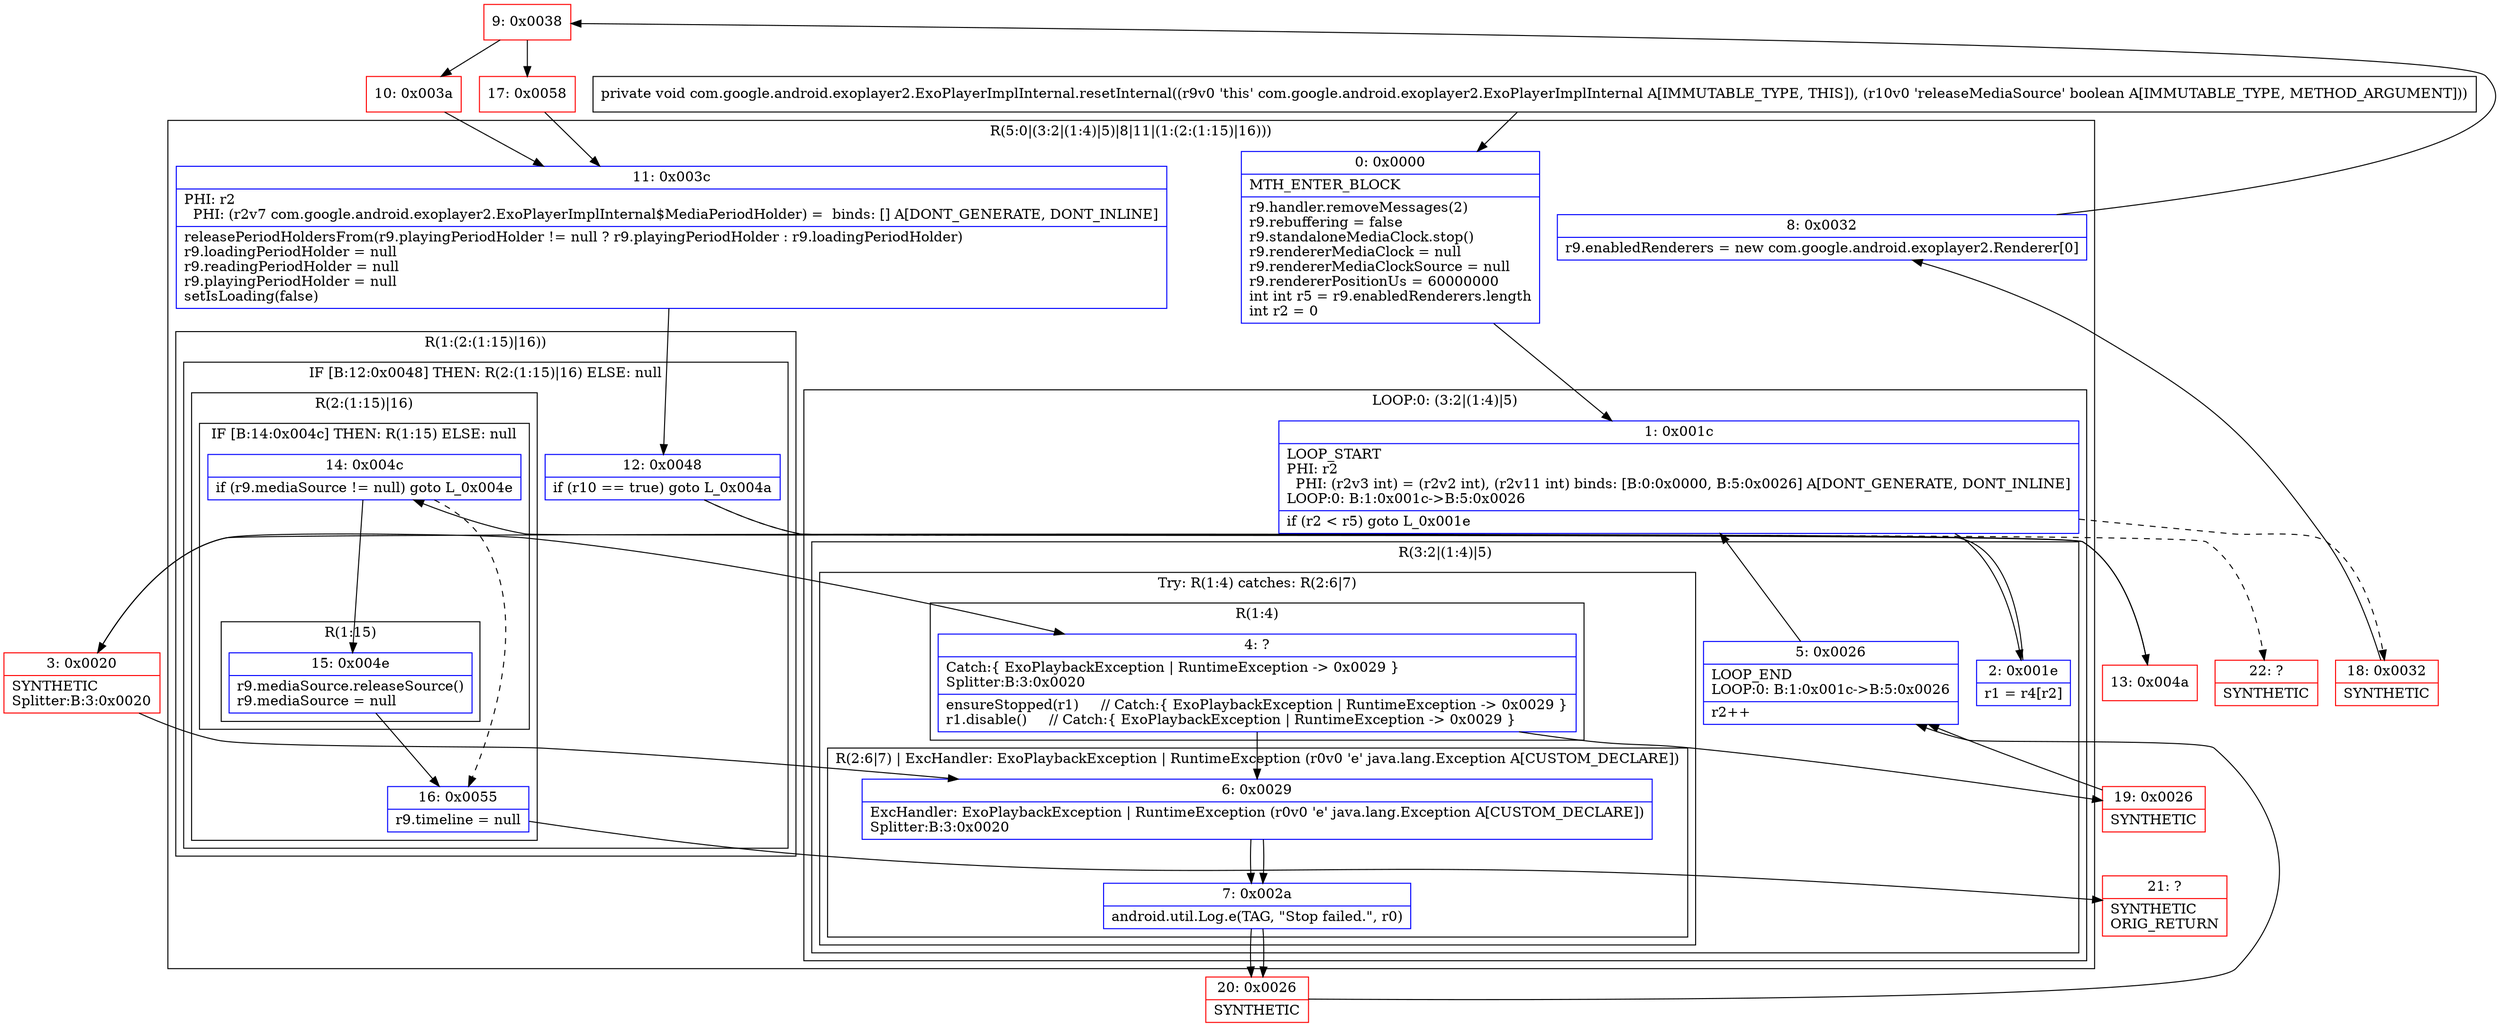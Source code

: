 digraph "CFG forcom.google.android.exoplayer2.ExoPlayerImplInternal.resetInternal(Z)V" {
subgraph cluster_Region_1666239265 {
label = "R(5:0|(3:2|(1:4)|5)|8|11|(1:(2:(1:15)|16)))";
node [shape=record,color=blue];
Node_0 [shape=record,label="{0\:\ 0x0000|MTH_ENTER_BLOCK\l|r9.handler.removeMessages(2)\lr9.rebuffering = false\lr9.standaloneMediaClock.stop()\lr9.rendererMediaClock = null\lr9.rendererMediaClockSource = null\lr9.rendererPositionUs = 60000000\lint int r5 = r9.enabledRenderers.length\lint r2 = 0\l}"];
subgraph cluster_LoopRegion_845668822 {
label = "LOOP:0: (3:2|(1:4)|5)";
node [shape=record,color=blue];
Node_1 [shape=record,label="{1\:\ 0x001c|LOOP_START\lPHI: r2 \l  PHI: (r2v3 int) = (r2v2 int), (r2v11 int) binds: [B:0:0x0000, B:5:0x0026] A[DONT_GENERATE, DONT_INLINE]\lLOOP:0: B:1:0x001c\-\>B:5:0x0026\l|if (r2 \< r5) goto L_0x001e\l}"];
subgraph cluster_Region_494053075 {
label = "R(3:2|(1:4)|5)";
node [shape=record,color=blue];
Node_2 [shape=record,label="{2\:\ 0x001e|r1 = r4[r2]\l}"];
subgraph cluster_TryCatchRegion_421440058 {
label = "Try: R(1:4) catches: R(2:6|7)";
node [shape=record,color=blue];
subgraph cluster_Region_2061706233 {
label = "R(1:4)";
node [shape=record,color=blue];
Node_4 [shape=record,label="{4\:\ ?|Catch:\{ ExoPlaybackException \| RuntimeException \-\> 0x0029 \}\lSplitter:B:3:0x0020\l|ensureStopped(r1)     \/\/ Catch:\{ ExoPlaybackException \| RuntimeException \-\> 0x0029 \}\lr1.disable()     \/\/ Catch:\{ ExoPlaybackException \| RuntimeException \-\> 0x0029 \}\l}"];
}
subgraph cluster_Region_962898462 {
label = "R(2:6|7) | ExcHandler: ExoPlaybackException \| RuntimeException (r0v0 'e' java.lang.Exception A[CUSTOM_DECLARE])\l";
node [shape=record,color=blue];
Node_6 [shape=record,label="{6\:\ 0x0029|ExcHandler: ExoPlaybackException \| RuntimeException (r0v0 'e' java.lang.Exception A[CUSTOM_DECLARE])\lSplitter:B:3:0x0020\l}"];
Node_7 [shape=record,label="{7\:\ 0x002a|android.util.Log.e(TAG, \"Stop failed.\", r0)\l}"];
}
}
Node_5 [shape=record,label="{5\:\ 0x0026|LOOP_END\lLOOP:0: B:1:0x001c\-\>B:5:0x0026\l|r2++\l}"];
}
}
Node_8 [shape=record,label="{8\:\ 0x0032|r9.enabledRenderers = new com.google.android.exoplayer2.Renderer[0]\l}"];
Node_11 [shape=record,label="{11\:\ 0x003c|PHI: r2 \l  PHI: (r2v7 com.google.android.exoplayer2.ExoPlayerImplInternal$MediaPeriodHolder) =  binds: [] A[DONT_GENERATE, DONT_INLINE]\l|releasePeriodHoldersFrom(r9.playingPeriodHolder != null ? r9.playingPeriodHolder : r9.loadingPeriodHolder)\lr9.loadingPeriodHolder = null\lr9.readingPeriodHolder = null\lr9.playingPeriodHolder = null\lsetIsLoading(false)\l}"];
subgraph cluster_Region_880842165 {
label = "R(1:(2:(1:15)|16))";
node [shape=record,color=blue];
subgraph cluster_IfRegion_1478735461 {
label = "IF [B:12:0x0048] THEN: R(2:(1:15)|16) ELSE: null";
node [shape=record,color=blue];
Node_12 [shape=record,label="{12\:\ 0x0048|if (r10 == true) goto L_0x004a\l}"];
subgraph cluster_Region_993831539 {
label = "R(2:(1:15)|16)";
node [shape=record,color=blue];
subgraph cluster_IfRegion_655676240 {
label = "IF [B:14:0x004c] THEN: R(1:15) ELSE: null";
node [shape=record,color=blue];
Node_14 [shape=record,label="{14\:\ 0x004c|if (r9.mediaSource != null) goto L_0x004e\l}"];
subgraph cluster_Region_394909498 {
label = "R(1:15)";
node [shape=record,color=blue];
Node_15 [shape=record,label="{15\:\ 0x004e|r9.mediaSource.releaseSource()\lr9.mediaSource = null\l}"];
}
}
Node_16 [shape=record,label="{16\:\ 0x0055|r9.timeline = null\l}"];
}
}
}
}
subgraph cluster_Region_962898462 {
label = "R(2:6|7) | ExcHandler: ExoPlaybackException \| RuntimeException (r0v0 'e' java.lang.Exception A[CUSTOM_DECLARE])\l";
node [shape=record,color=blue];
Node_6 [shape=record,label="{6\:\ 0x0029|ExcHandler: ExoPlaybackException \| RuntimeException (r0v0 'e' java.lang.Exception A[CUSTOM_DECLARE])\lSplitter:B:3:0x0020\l}"];
Node_7 [shape=record,label="{7\:\ 0x002a|android.util.Log.e(TAG, \"Stop failed.\", r0)\l}"];
}
Node_3 [shape=record,color=red,label="{3\:\ 0x0020|SYNTHETIC\lSplitter:B:3:0x0020\l}"];
Node_9 [shape=record,color=red,label="{9\:\ 0x0038}"];
Node_10 [shape=record,color=red,label="{10\:\ 0x003a}"];
Node_13 [shape=record,color=red,label="{13\:\ 0x004a}"];
Node_17 [shape=record,color=red,label="{17\:\ 0x0058}"];
Node_18 [shape=record,color=red,label="{18\:\ 0x0032|SYNTHETIC\l}"];
Node_19 [shape=record,color=red,label="{19\:\ 0x0026|SYNTHETIC\l}"];
Node_20 [shape=record,color=red,label="{20\:\ 0x0026|SYNTHETIC\l}"];
Node_21 [shape=record,color=red,label="{21\:\ ?|SYNTHETIC\lORIG_RETURN\l}"];
Node_22 [shape=record,color=red,label="{22\:\ ?|SYNTHETIC\l}"];
MethodNode[shape=record,label="{private void com.google.android.exoplayer2.ExoPlayerImplInternal.resetInternal((r9v0 'this' com.google.android.exoplayer2.ExoPlayerImplInternal A[IMMUTABLE_TYPE, THIS]), (r10v0 'releaseMediaSource' boolean A[IMMUTABLE_TYPE, METHOD_ARGUMENT])) }"];
MethodNode -> Node_0;
Node_0 -> Node_1;
Node_1 -> Node_2;
Node_1 -> Node_18[style=dashed];
Node_2 -> Node_3;
Node_4 -> Node_6;
Node_4 -> Node_19;
Node_6 -> Node_7;
Node_7 -> Node_20;
Node_5 -> Node_1;
Node_8 -> Node_9;
Node_11 -> Node_12;
Node_12 -> Node_13;
Node_12 -> Node_22[style=dashed];
Node_14 -> Node_15;
Node_14 -> Node_16[style=dashed];
Node_15 -> Node_16;
Node_16 -> Node_21;
Node_6 -> Node_7;
Node_7 -> Node_20;
Node_3 -> Node_4;
Node_3 -> Node_6;
Node_9 -> Node_10;
Node_9 -> Node_17;
Node_10 -> Node_11;
Node_13 -> Node_14;
Node_17 -> Node_11;
Node_18 -> Node_8;
Node_19 -> Node_5;
Node_20 -> Node_5;
}

